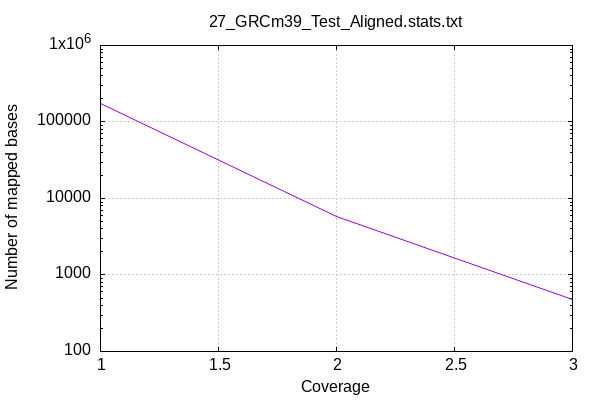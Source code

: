 
            set terminal png size 600,400 truecolor
            set output "plots/coverage.png"
            set grid xtics ytics y2tics back lc rgb "#cccccc"
            set ylabel "Number of mapped bases"
            set xlabel "Coverage"
            set log y
            set style fill solid border -1
            set title "27_GRCm39_Test_Aligned.stats.txt" noenhanced
            set xrange [:3]
            plot '-' with lines notitle
        1	175530
2	5758
3	482
4	159
5	2
end
